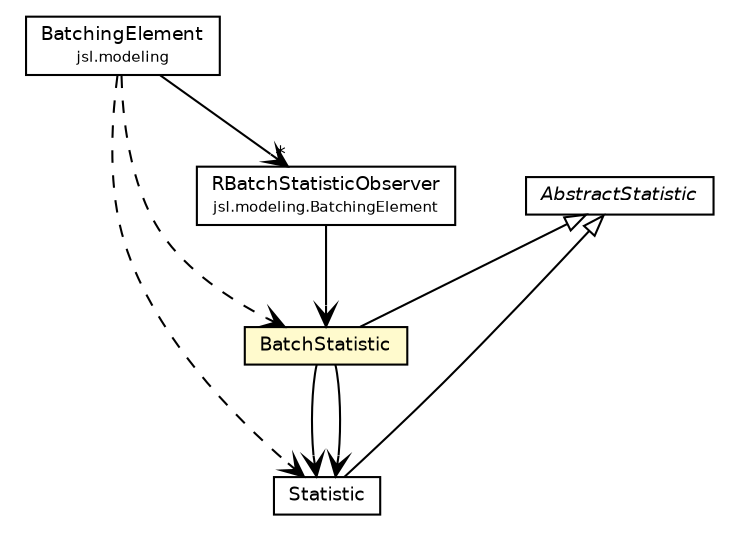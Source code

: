 #!/usr/local/bin/dot
#
# Class diagram 
# Generated by UMLGraph version 5.4 (http://www.umlgraph.org/)
#

digraph G {
	edge [fontname="Helvetica",fontsize=10,labelfontname="Helvetica",labelfontsize=10];
	node [fontname="Helvetica",fontsize=10,shape=plaintext];
	nodesep=0.25;
	ranksep=0.5;
	// jsl.modeling.BatchingElement
	c32338 [label=<<table title="jsl.modeling.BatchingElement" border="0" cellborder="1" cellspacing="0" cellpadding="2" port="p" href="../../modeling/BatchingElement.html">
		<tr><td><table border="0" cellspacing="0" cellpadding="1">
<tr><td align="center" balign="center"> BatchingElement </td></tr>
<tr><td align="center" balign="center"><font point-size="7.0"> jsl.modeling </font></td></tr>
		</table></td></tr>
		</table>>, URL="../../modeling/BatchingElement.html", fontname="Helvetica", fontcolor="black", fontsize=9.0];
	// jsl.modeling.BatchingElement.RBatchStatisticObserver
	c32340 [label=<<table title="jsl.modeling.BatchingElement.RBatchStatisticObserver" border="0" cellborder="1" cellspacing="0" cellpadding="2" port="p" href="../../modeling/BatchingElement.RBatchStatisticObserver.html">
		<tr><td><table border="0" cellspacing="0" cellpadding="1">
<tr><td align="center" balign="center"> RBatchStatisticObserver </td></tr>
<tr><td align="center" balign="center"><font point-size="7.0"> jsl.modeling.BatchingElement </font></td></tr>
		</table></td></tr>
		</table>>, URL="../../modeling/BatchingElement.RBatchStatisticObserver.html", fontname="Helvetica", fontcolor="black", fontsize=9.0];
	// jsl.utilities.statistic.Statistic
	c32735 [label=<<table title="jsl.utilities.statistic.Statistic" border="0" cellborder="1" cellspacing="0" cellpadding="2" port="p" href="./Statistic.html">
		<tr><td><table border="0" cellspacing="0" cellpadding="1">
<tr><td align="center" balign="center"> Statistic </td></tr>
		</table></td></tr>
		</table>>, URL="./Statistic.html", fontname="Helvetica", fontcolor="black", fontsize=9.0];
	// jsl.utilities.statistic.BatchStatistic
	c32747 [label=<<table title="jsl.utilities.statistic.BatchStatistic" border="0" cellborder="1" cellspacing="0" cellpadding="2" port="p" bgcolor="lemonChiffon" href="./BatchStatistic.html">
		<tr><td><table border="0" cellspacing="0" cellpadding="1">
<tr><td align="center" balign="center"> BatchStatistic </td></tr>
		</table></td></tr>
		</table>>, URL="./BatchStatistic.html", fontname="Helvetica", fontcolor="black", fontsize=9.0];
	// jsl.utilities.statistic.AbstractStatistic
	c32748 [label=<<table title="jsl.utilities.statistic.AbstractStatistic" border="0" cellborder="1" cellspacing="0" cellpadding="2" port="p" href="./AbstractStatistic.html">
		<tr><td><table border="0" cellspacing="0" cellpadding="1">
<tr><td align="center" balign="center"><font face="Helvetica-Oblique"> AbstractStatistic </font></td></tr>
		</table></td></tr>
		</table>>, URL="./AbstractStatistic.html", fontname="Helvetica", fontcolor="black", fontsize=9.0];
	//jsl.utilities.statistic.Statistic extends jsl.utilities.statistic.AbstractStatistic
	c32748:p -> c32735:p [dir=back,arrowtail=empty];
	//jsl.utilities.statistic.BatchStatistic extends jsl.utilities.statistic.AbstractStatistic
	c32748:p -> c32747:p [dir=back,arrowtail=empty];
	// jsl.modeling.BatchingElement NAVASSOC jsl.modeling.BatchingElement.RBatchStatisticObserver
	c32338:p -> c32340:p [taillabel="", label="", headlabel="*", fontname="Helvetica", fontcolor="black", fontsize=10.0, color="black", arrowhead=open];
	// jsl.modeling.BatchingElement.RBatchStatisticObserver NAVASSOC jsl.utilities.statistic.BatchStatistic
	c32340:p -> c32747:p [taillabel="", label="", headlabel="", fontname="Helvetica", fontcolor="black", fontsize=10.0, color="black", arrowhead=open];
	// jsl.utilities.statistic.BatchStatistic NAVASSOC jsl.utilities.statistic.Statistic
	c32747:p -> c32735:p [taillabel="", label="", headlabel="", fontname="Helvetica", fontcolor="black", fontsize=10.0, color="black", arrowhead=open];
	// jsl.utilities.statistic.BatchStatistic NAVASSOC jsl.utilities.statistic.Statistic
	c32747:p -> c32735:p [taillabel="", label="", headlabel="", fontname="Helvetica", fontcolor="black", fontsize=10.0, color="black", arrowhead=open];
	// jsl.modeling.BatchingElement DEPEND jsl.utilities.statistic.Statistic
	c32338:p -> c32735:p [taillabel="", label="", headlabel="", fontname="Helvetica", fontcolor="black", fontsize=10.0, color="black", arrowhead=open, style=dashed];
	// jsl.modeling.BatchingElement DEPEND jsl.utilities.statistic.BatchStatistic
	c32338:p -> c32747:p [taillabel="", label="", headlabel="", fontname="Helvetica", fontcolor="black", fontsize=10.0, color="black", arrowhead=open, style=dashed];
}

